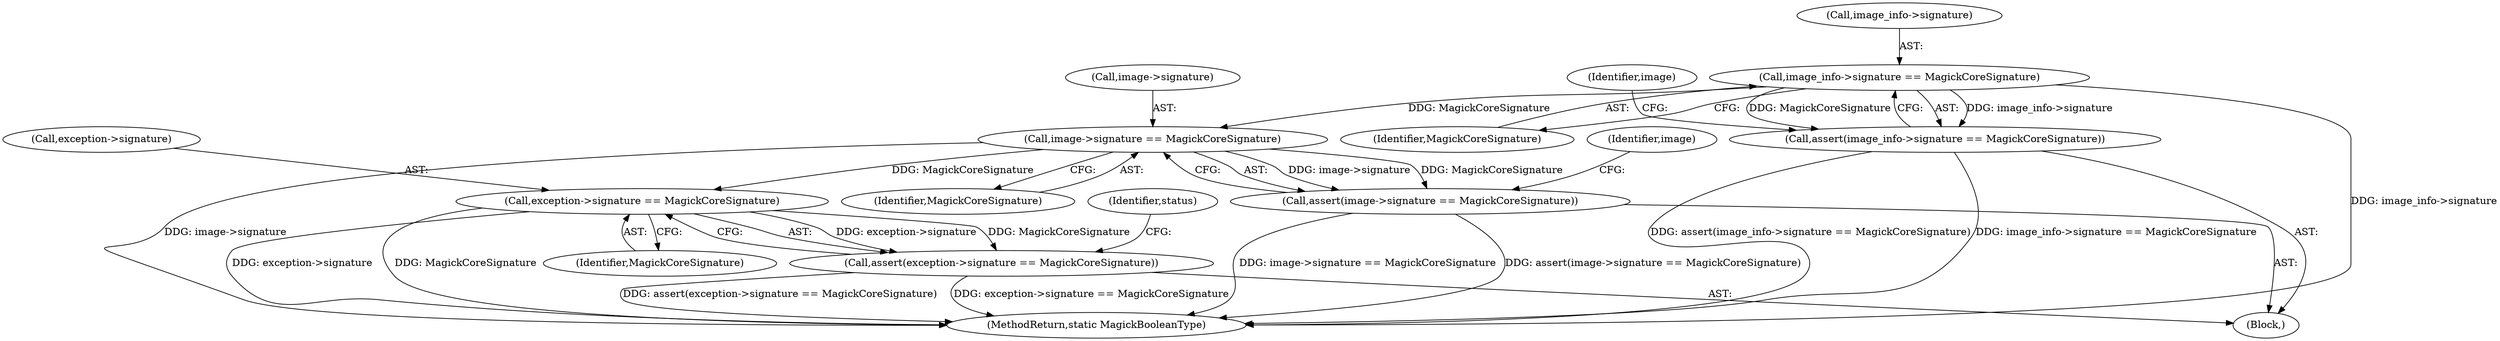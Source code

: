 digraph "0_ImageMagick_4f2c04ea6673863b87ac7f186cbb0d911f74085c_0@pointer" {
"1000140" [label="(Call,image_info->signature == MagickCoreSignature)"];
"1000139" [label="(Call,assert(image_info->signature == MagickCoreSignature))"];
"1000152" [label="(Call,image->signature == MagickCoreSignature)"];
"1000151" [label="(Call,assert(image->signature == MagickCoreSignature))"];
"1000179" [label="(Call,exception->signature == MagickCoreSignature)"];
"1000178" [label="(Call,assert(exception->signature == MagickCoreSignature))"];
"1000144" [label="(Identifier,MagickCoreSignature)"];
"1000153" [label="(Call,image->signature)"];
"1000116" [label="(Block,)"];
"1000152" [label="(Call,image->signature == MagickCoreSignature)"];
"1000185" [label="(Identifier,status)"];
"1000156" [label="(Identifier,MagickCoreSignature)"];
"1000180" [label="(Call,exception->signature)"];
"1000147" [label="(Identifier,image)"];
"1000140" [label="(Call,image_info->signature == MagickCoreSignature)"];
"1000179" [label="(Call,exception->signature == MagickCoreSignature)"];
"1000160" [label="(Identifier,image)"];
"1000139" [label="(Call,assert(image_info->signature == MagickCoreSignature))"];
"1001575" [label="(MethodReturn,static MagickBooleanType)"];
"1000141" [label="(Call,image_info->signature)"];
"1000151" [label="(Call,assert(image->signature == MagickCoreSignature))"];
"1000183" [label="(Identifier,MagickCoreSignature)"];
"1000178" [label="(Call,assert(exception->signature == MagickCoreSignature))"];
"1000140" -> "1000139"  [label="AST: "];
"1000140" -> "1000144"  [label="CFG: "];
"1000141" -> "1000140"  [label="AST: "];
"1000144" -> "1000140"  [label="AST: "];
"1000139" -> "1000140"  [label="CFG: "];
"1000140" -> "1001575"  [label="DDG: image_info->signature"];
"1000140" -> "1000139"  [label="DDG: image_info->signature"];
"1000140" -> "1000139"  [label="DDG: MagickCoreSignature"];
"1000140" -> "1000152"  [label="DDG: MagickCoreSignature"];
"1000139" -> "1000116"  [label="AST: "];
"1000147" -> "1000139"  [label="CFG: "];
"1000139" -> "1001575"  [label="DDG: assert(image_info->signature == MagickCoreSignature)"];
"1000139" -> "1001575"  [label="DDG: image_info->signature == MagickCoreSignature"];
"1000152" -> "1000151"  [label="AST: "];
"1000152" -> "1000156"  [label="CFG: "];
"1000153" -> "1000152"  [label="AST: "];
"1000156" -> "1000152"  [label="AST: "];
"1000151" -> "1000152"  [label="CFG: "];
"1000152" -> "1001575"  [label="DDG: image->signature"];
"1000152" -> "1000151"  [label="DDG: image->signature"];
"1000152" -> "1000151"  [label="DDG: MagickCoreSignature"];
"1000152" -> "1000179"  [label="DDG: MagickCoreSignature"];
"1000151" -> "1000116"  [label="AST: "];
"1000160" -> "1000151"  [label="CFG: "];
"1000151" -> "1001575"  [label="DDG: assert(image->signature == MagickCoreSignature)"];
"1000151" -> "1001575"  [label="DDG: image->signature == MagickCoreSignature"];
"1000179" -> "1000178"  [label="AST: "];
"1000179" -> "1000183"  [label="CFG: "];
"1000180" -> "1000179"  [label="AST: "];
"1000183" -> "1000179"  [label="AST: "];
"1000178" -> "1000179"  [label="CFG: "];
"1000179" -> "1001575"  [label="DDG: exception->signature"];
"1000179" -> "1001575"  [label="DDG: MagickCoreSignature"];
"1000179" -> "1000178"  [label="DDG: exception->signature"];
"1000179" -> "1000178"  [label="DDG: MagickCoreSignature"];
"1000178" -> "1000116"  [label="AST: "];
"1000185" -> "1000178"  [label="CFG: "];
"1000178" -> "1001575"  [label="DDG: assert(exception->signature == MagickCoreSignature)"];
"1000178" -> "1001575"  [label="DDG: exception->signature == MagickCoreSignature"];
}
